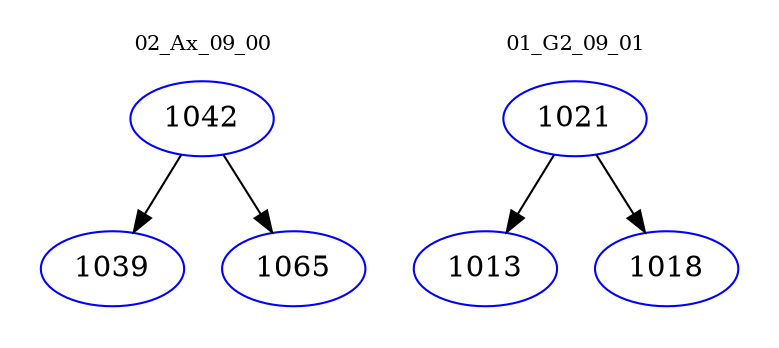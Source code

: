digraph{
subgraph cluster_0 {
color = white
label = "02_Ax_09_00";
fontsize=10;
T0_1042 [label="1042", color="blue"]
T0_1042 -> T0_1039 [color="black"]
T0_1039 [label="1039", color="blue"]
T0_1042 -> T0_1065 [color="black"]
T0_1065 [label="1065", color="blue"]
}
subgraph cluster_1 {
color = white
label = "01_G2_09_01";
fontsize=10;
T1_1021 [label="1021", color="blue"]
T1_1021 -> T1_1013 [color="black"]
T1_1013 [label="1013", color="blue"]
T1_1021 -> T1_1018 [color="black"]
T1_1018 [label="1018", color="blue"]
}
}
